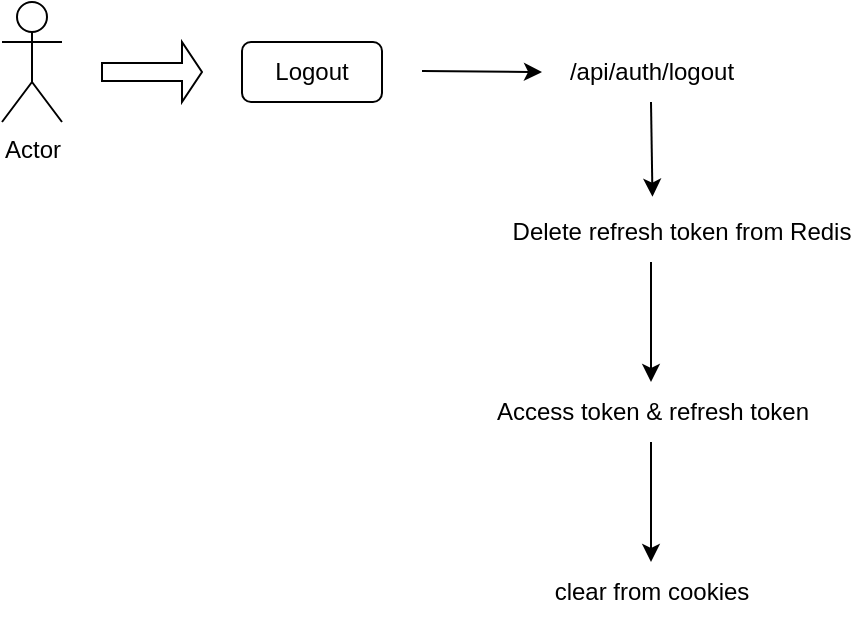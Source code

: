 <mxfile>
    <diagram id="0AO_Sy_x0B5wciPhnpg9" name="Page-1">
        <mxGraphModel dx="592" dy="320" grid="1" gridSize="10" guides="1" tooltips="1" connect="1" arrows="1" fold="1" page="1" pageScale="1" pageWidth="850" pageHeight="1100" math="0" shadow="0">
            <root>
                <mxCell id="0"/>
                <mxCell id="1" parent="0"/>
                <mxCell id="2" value="Actor" style="shape=umlActor;verticalLabelPosition=bottom;verticalAlign=top;html=1;outlineConnect=0;" vertex="1" parent="1">
                    <mxGeometry x="40" y="30" width="30" height="60" as="geometry"/>
                </mxCell>
                <mxCell id="4" value="" style="shape=singleArrow;whiteSpace=wrap;html=1;" vertex="1" parent="1">
                    <mxGeometry x="90" y="50" width="50" height="30" as="geometry"/>
                </mxCell>
                <mxCell id="5" value="" style="rounded=1;whiteSpace=wrap;html=1;" vertex="1" parent="1">
                    <mxGeometry x="160" y="50" width="70" height="30" as="geometry"/>
                </mxCell>
                <mxCell id="6" value="Logout" style="text;strokeColor=none;align=center;fillColor=none;html=1;verticalAlign=middle;whiteSpace=wrap;rounded=0;" vertex="1" parent="1">
                    <mxGeometry x="165" y="50" width="60" height="30" as="geometry"/>
                </mxCell>
                <mxCell id="7" value="" style="endArrow=classic;html=1;" edge="1" parent="1">
                    <mxGeometry width="50" height="50" relative="1" as="geometry">
                        <mxPoint x="250" y="64.5" as="sourcePoint"/>
                        <mxPoint x="310" y="65" as="targetPoint"/>
                    </mxGeometry>
                </mxCell>
                <mxCell id="8" value="/api/auth/logout" style="text;strokeColor=none;align=center;fillColor=none;html=1;verticalAlign=middle;whiteSpace=wrap;rounded=0;" vertex="1" parent="1">
                    <mxGeometry x="330" y="45" width="70" height="40" as="geometry"/>
                </mxCell>
                <mxCell id="9" value="Delete refresh token from Redis" style="text;strokeColor=none;align=center;fillColor=none;html=1;verticalAlign=middle;whiteSpace=wrap;rounded=0;" vertex="1" parent="1">
                    <mxGeometry x="290" y="130" width="180" height="30" as="geometry"/>
                </mxCell>
                <mxCell id="10" value="" style="endArrow=classic;html=1;entryX=0.418;entryY=-0.088;entryDx=0;entryDy=0;entryPerimeter=0;" edge="1" parent="1" target="9">
                    <mxGeometry width="50" height="50" relative="1" as="geometry">
                        <mxPoint x="364.5" y="80" as="sourcePoint"/>
                        <mxPoint x="365" y="110" as="targetPoint"/>
                        <Array as="points"/>
                    </mxGeometry>
                </mxCell>
                <mxCell id="11" value="" style="endArrow=classic;html=1;" edge="1" parent="1">
                    <mxGeometry width="50" height="50" relative="1" as="geometry">
                        <mxPoint x="364.5" y="160" as="sourcePoint"/>
                        <mxPoint x="364.5" y="220" as="targetPoint"/>
                    </mxGeometry>
                </mxCell>
                <mxCell id="12" value="Access token &amp;amp; refresh token" style="text;strokeColor=none;align=center;fillColor=none;html=1;verticalAlign=middle;whiteSpace=wrap;rounded=0;" vertex="1" parent="1">
                    <mxGeometry x="277.5" y="220" width="175" height="30" as="geometry"/>
                </mxCell>
                <mxCell id="13" value="clear from cookies" style="text;strokeColor=none;align=center;fillColor=none;html=1;verticalAlign=middle;whiteSpace=wrap;rounded=0;" vertex="1" parent="1">
                    <mxGeometry x="280" y="310" width="170" height="30" as="geometry"/>
                </mxCell>
                <mxCell id="14" value="" style="endArrow=classic;html=1;" edge="1" parent="1">
                    <mxGeometry width="50" height="50" relative="1" as="geometry">
                        <mxPoint x="364.5" y="250" as="sourcePoint"/>
                        <mxPoint x="364.5" y="310" as="targetPoint"/>
                        <Array as="points"/>
                    </mxGeometry>
                </mxCell>
            </root>
        </mxGraphModel>
    </diagram>
</mxfile>